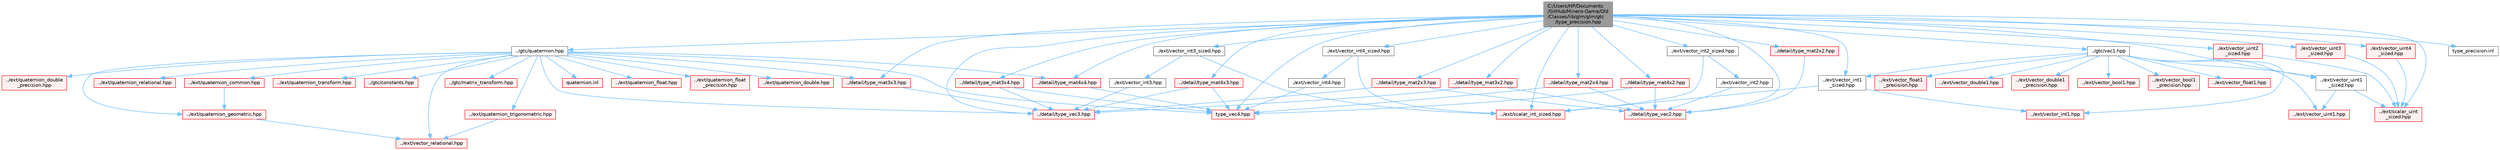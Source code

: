 digraph "C:/Users/HP/Documents/GitHub/Minero-Game/Old/Classes/lib/glm/glm/gtc/type_precision.hpp"
{
 // LATEX_PDF_SIZE
  bgcolor="transparent";
  edge [fontname=Helvetica,fontsize=10,labelfontname=Helvetica,labelfontsize=10];
  node [fontname=Helvetica,fontsize=10,shape=box,height=0.2,width=0.4];
  Node1 [id="Node000001",label="C:/Users/HP/Documents\l/GitHub/Minero-Game/Old\l/Classes/lib/glm/glm/gtc\l/type_precision.hpp",height=0.2,width=0.4,color="gray40", fillcolor="grey60", style="filled", fontcolor="black",tooltip=" "];
  Node1 -> Node2 [id="edge1_Node000001_Node000002",color="steelblue1",style="solid",tooltip=" "];
  Node2 [id="Node000002",label="../gtc/quaternion.hpp",height=0.2,width=0.4,color="grey40", fillcolor="white", style="filled",URL="$_old_2_classes_2lib_2glm_2glm_2gtc_2quaternion_8hpp.html",tooltip=" "];
  Node2 -> Node3 [id="edge2_Node000002_Node000003",color="steelblue1",style="solid",tooltip=" "];
  Node3 [id="Node000003",label="../gtc/constants.hpp",height=0.2,width=0.4,color="red", fillcolor="#FFF0F0", style="filled",URL="$_old_2_classes_2lib_2glm_2glm_2gtc_2constants_8hpp.html",tooltip=" "];
  Node2 -> Node12 [id="edge3_Node000002_Node000012",color="steelblue1",style="solid",tooltip=" "];
  Node12 [id="Node000012",label="../gtc/matrix_transform.hpp",height=0.2,width=0.4,color="red", fillcolor="#FFF0F0", style="filled",URL="$_old_2_classes_2lib_2glm_2glm_2gtc_2matrix__transform_8hpp.html",tooltip=" "];
  Node2 -> Node146 [id="edge4_Node000002_Node000146",color="steelblue1",style="solid",tooltip=" "];
  Node146 [id="Node000146",label="../ext/vector_relational.hpp",height=0.2,width=0.4,color="red", fillcolor="#FFF0F0", style="filled",URL="$_old_2_classes_2lib_2glm_2glm_2ext_2vector__relational_8hpp.html",tooltip=" "];
  Node2 -> Node149 [id="edge5_Node000002_Node000149",color="steelblue1",style="solid",tooltip=" "];
  Node149 [id="Node000149",label="../ext/quaternion_common.hpp",height=0.2,width=0.4,color="red", fillcolor="#FFF0F0", style="filled",URL="$_old_2_classes_2lib_2glm_2glm_2ext_2quaternion__common_8hpp.html",tooltip=" "];
  Node149 -> Node150 [id="edge6_Node000149_Node000150",color="steelblue1",style="solid",tooltip=" "];
  Node150 [id="Node000150",label="../ext/quaternion_geometric.hpp",height=0.2,width=0.4,color="red", fillcolor="#FFF0F0", style="filled",URL="$_old_2_classes_2lib_2glm_2glm_2ext_2quaternion__geometric_8hpp.html",tooltip=" "];
  Node150 -> Node146 [id="edge7_Node000150_Node000146",color="steelblue1",style="solid",tooltip=" "];
  Node2 -> Node154 [id="edge8_Node000002_Node000154",color="steelblue1",style="solid",tooltip=" "];
  Node154 [id="Node000154",label="../ext/quaternion_float.hpp",height=0.2,width=0.4,color="red", fillcolor="#FFF0F0", style="filled",URL="$_old_2_classes_2lib_2glm_2glm_2ext_2quaternion__float_8hpp.html",tooltip=" "];
  Node2 -> Node159 [id="edge9_Node000002_Node000159",color="steelblue1",style="solid",tooltip=" "];
  Node159 [id="Node000159",label="../ext/quaternion_float\l_precision.hpp",height=0.2,width=0.4,color="red", fillcolor="#FFF0F0", style="filled",URL="$_old_2_classes_2lib_2glm_2glm_2ext_2quaternion__float__precision_8hpp.html",tooltip=" "];
  Node2 -> Node160 [id="edge10_Node000002_Node000160",color="steelblue1",style="solid",tooltip=" "];
  Node160 [id="Node000160",label="../ext/quaternion_double.hpp",height=0.2,width=0.4,color="red", fillcolor="#FFF0F0", style="filled",URL="$_old_2_classes_2lib_2glm_2glm_2ext_2quaternion__double_8hpp.html",tooltip=" "];
  Node2 -> Node161 [id="edge11_Node000002_Node000161",color="steelblue1",style="solid",tooltip=" "];
  Node161 [id="Node000161",label="../ext/quaternion_double\l_precision.hpp",height=0.2,width=0.4,color="red", fillcolor="#FFF0F0", style="filled",URL="$_old_2_classes_2lib_2glm_2glm_2ext_2quaternion__double__precision_8hpp.html",tooltip=" "];
  Node2 -> Node156 [id="edge12_Node000002_Node000156",color="steelblue1",style="solid",tooltip=" "];
  Node156 [id="Node000156",label="../ext/quaternion_relational.hpp",height=0.2,width=0.4,color="red", fillcolor="#FFF0F0", style="filled",URL="$_old_2_classes_2lib_2glm_2glm_2ext_2quaternion__relational_8hpp.html",tooltip=" "];
  Node2 -> Node150 [id="edge13_Node000002_Node000150",color="steelblue1",style="solid",tooltip=" "];
  Node2 -> Node162 [id="edge14_Node000002_Node000162",color="steelblue1",style="solid",tooltip=" "];
  Node162 [id="Node000162",label="../ext/quaternion_trigonometric.hpp",height=0.2,width=0.4,color="red", fillcolor="#FFF0F0", style="filled",URL="$_old_2_classes_2lib_2glm_2glm_2ext_2quaternion__trigonometric_8hpp.html",tooltip=" "];
  Node162 -> Node146 [id="edge15_Node000162_Node000146",color="steelblue1",style="solid",tooltip=" "];
  Node2 -> Node164 [id="edge16_Node000002_Node000164",color="steelblue1",style="solid",tooltip=" "];
  Node164 [id="Node000164",label="../ext/quaternion_transform.hpp",height=0.2,width=0.4,color="red", fillcolor="#FFF0F0", style="filled",URL="$_old_2_classes_2lib_2glm_2glm_2ext_2quaternion__transform_8hpp.html",tooltip=" "];
  Node2 -> Node91 [id="edge17_Node000002_Node000091",color="steelblue1",style="solid",tooltip=" "];
  Node91 [id="Node000091",label="../detail/type_mat3x3.hpp",height=0.2,width=0.4,color="red", fillcolor="#FFF0F0", style="filled",URL="$_old_2_classes_2lib_2glm_2glm_2detail_2type__mat3x3_8hpp.html",tooltip=" "];
  Node91 -> Node39 [id="edge18_Node000091_Node000039",color="steelblue1",style="solid",tooltip=" "];
  Node39 [id="Node000039",label="../detail/type_vec3.hpp",height=0.2,width=0.4,color="red", fillcolor="#FFF0F0", style="filled",URL="$_old_2_classes_2lib_2glm_2glm_2detail_2type__vec3_8hpp.html",tooltip=" "];
  Node2 -> Node15 [id="edge19_Node000002_Node000015",color="steelblue1",style="solid",tooltip=" "];
  Node15 [id="Node000015",label="../detail/type_mat4x4.hpp",height=0.2,width=0.4,color="red", fillcolor="#FFF0F0", style="filled",URL="$_old_2_classes_2lib_2glm_2glm_2detail_2type__mat4x4_8hpp.html",tooltip=" "];
  Node15 -> Node16 [id="edge20_Node000015_Node000016",color="steelblue1",style="solid",tooltip=" "];
  Node16 [id="Node000016",label="type_vec4.hpp",height=0.2,width=0.4,color="red", fillcolor="#FFF0F0", style="filled",URL="$_old_2_classes_2lib_2glm_2glm_2detail_2type__vec4_8hpp.html",tooltip=" "];
  Node2 -> Node39 [id="edge21_Node000002_Node000039",color="steelblue1",style="solid",tooltip=" "];
  Node2 -> Node16 [id="edge22_Node000002_Node000016",color="steelblue1",style="solid",tooltip=" "];
  Node2 -> Node166 [id="edge23_Node000002_Node000166",color="steelblue1",style="solid",tooltip=" "];
  Node166 [id="Node000166",label="quaternion.inl",height=0.2,width=0.4,color="red", fillcolor="#FFF0F0", style="filled",URL="$_old_2_classes_2lib_2glm_2glm_2gtc_2quaternion_8inl.html",tooltip=" "];
  Node1 -> Node169 [id="edge24_Node000001_Node000169",color="steelblue1",style="solid",tooltip=" "];
  Node169 [id="Node000169",label="../gtc/vec1.hpp",height=0.2,width=0.4,color="grey40", fillcolor="white", style="filled",URL="$_old_2_classes_2lib_2glm_2glm_2gtc_2vec1_8hpp.html",tooltip=" "];
  Node169 -> Node170 [id="edge25_Node000169_Node000170",color="steelblue1",style="solid",tooltip=" "];
  Node170 [id="Node000170",label="../ext/vector_bool1.hpp",height=0.2,width=0.4,color="red", fillcolor="#FFF0F0", style="filled",URL="$_old_2_classes_2lib_2glm_2glm_2ext_2vector__bool1_8hpp.html",tooltip=" "];
  Node169 -> Node171 [id="edge26_Node000169_Node000171",color="steelblue1",style="solid",tooltip=" "];
  Node171 [id="Node000171",label="../ext/vector_bool1\l_precision.hpp",height=0.2,width=0.4,color="red", fillcolor="#FFF0F0", style="filled",URL="$_old_2_classes_2lib_2glm_2glm_2ext_2vector__bool1__precision_8hpp.html",tooltip=" "];
  Node169 -> Node172 [id="edge27_Node000169_Node000172",color="steelblue1",style="solid",tooltip=" "];
  Node172 [id="Node000172",label="../ext/vector_float1.hpp",height=0.2,width=0.4,color="red", fillcolor="#FFF0F0", style="filled",URL="$_old_2_classes_2lib_2glm_2glm_2ext_2vector__float1_8hpp.html",tooltip=" "];
  Node169 -> Node173 [id="edge28_Node000169_Node000173",color="steelblue1",style="solid",tooltip=" "];
  Node173 [id="Node000173",label="../ext/vector_float1\l_precision.hpp",height=0.2,width=0.4,color="red", fillcolor="#FFF0F0", style="filled",URL="$_old_2_classes_2lib_2glm_2glm_2ext_2vector__float1__precision_8hpp.html",tooltip=" "];
  Node169 -> Node174 [id="edge29_Node000169_Node000174",color="steelblue1",style="solid",tooltip=" "];
  Node174 [id="Node000174",label="../ext/vector_double1.hpp",height=0.2,width=0.4,color="red", fillcolor="#FFF0F0", style="filled",URL="$_old_2_classes_2lib_2glm_2glm_2ext_2vector__double1_8hpp.html",tooltip=" "];
  Node169 -> Node175 [id="edge30_Node000169_Node000175",color="steelblue1",style="solid",tooltip=" "];
  Node175 [id="Node000175",label="../ext/vector_double1\l_precision.hpp",height=0.2,width=0.4,color="red", fillcolor="#FFF0F0", style="filled",URL="$_old_2_classes_2lib_2glm_2glm_2ext_2vector__double1__precision_8hpp.html",tooltip=" "];
  Node169 -> Node176 [id="edge31_Node000169_Node000176",color="steelblue1",style="solid",tooltip=" "];
  Node176 [id="Node000176",label="../ext/vector_int1.hpp",height=0.2,width=0.4,color="red", fillcolor="#FFF0F0", style="filled",URL="$_old_2_classes_2lib_2glm_2glm_2ext_2vector__int1_8hpp.html",tooltip=" "];
  Node169 -> Node177 [id="edge32_Node000169_Node000177",color="steelblue1",style="solid",tooltip=" "];
  Node177 [id="Node000177",label="../ext/vector_int1\l_sized.hpp",height=0.2,width=0.4,color="grey40", fillcolor="white", style="filled",URL="$_old_2_classes_2lib_2glm_2glm_2ext_2vector__int1__sized_8hpp.html",tooltip=" "];
  Node177 -> Node176 [id="edge33_Node000177_Node000176",color="steelblue1",style="solid",tooltip=" "];
  Node177 -> Node33 [id="edge34_Node000177_Node000033",color="steelblue1",style="solid",tooltip=" "];
  Node33 [id="Node000033",label="../ext/scalar_int_sized.hpp",height=0.2,width=0.4,color="red", fillcolor="#FFF0F0", style="filled",URL="$_old_2_classes_2lib_2glm_2glm_2ext_2scalar__int__sized_8hpp.html",tooltip=" "];
  Node169 -> Node178 [id="edge35_Node000169_Node000178",color="steelblue1",style="solid",tooltip=" "];
  Node178 [id="Node000178",label="../ext/vector_uint1.hpp",height=0.2,width=0.4,color="red", fillcolor="#FFF0F0", style="filled",URL="$_old_2_classes_2lib_2glm_2glm_2ext_2vector__uint1_8hpp.html",tooltip=" "];
  Node169 -> Node179 [id="edge36_Node000169_Node000179",color="steelblue1",style="solid",tooltip=" "];
  Node179 [id="Node000179",label="../ext/vector_uint1\l_sized.hpp",height=0.2,width=0.4,color="grey40", fillcolor="white", style="filled",URL="$_old_2_classes_2lib_2glm_2glm_2ext_2vector__uint1__sized_8hpp.html",tooltip=" "];
  Node179 -> Node178 [id="edge37_Node000179_Node000178",color="steelblue1",style="solid",tooltip=" "];
  Node179 -> Node36 [id="edge38_Node000179_Node000036",color="steelblue1",style="solid",tooltip=" "];
  Node36 [id="Node000036",label="../ext/scalar_uint\l_sized.hpp",height=0.2,width=0.4,color="red", fillcolor="#FFF0F0", style="filled",URL="$_old_2_classes_2lib_2glm_2glm_2ext_2scalar__uint__sized_8hpp.html",tooltip=" "];
  Node1 -> Node177 [id="edge39_Node000001_Node000177",color="steelblue1",style="solid",tooltip=" "];
  Node1 -> Node32 [id="edge40_Node000001_Node000032",color="steelblue1",style="solid",tooltip=" "];
  Node32 [id="Node000032",label="./ext/vector_int2_sized.hpp",height=0.2,width=0.4,color="grey40", fillcolor="white", style="filled",URL="$_old_2_classes_2lib_2glm_2glm_2ext_2vector__int2__sized_8hpp.html",tooltip=" "];
  Node32 -> Node31 [id="edge41_Node000032_Node000031",color="steelblue1",style="solid",tooltip=" "];
  Node31 [id="Node000031",label="./ext/vector_int2.hpp",height=0.2,width=0.4,color="grey40", fillcolor="white", style="filled",URL="$_old_2_classes_2lib_2glm_2glm_2ext_2vector__int2_8hpp.html",tooltip=" "];
  Node31 -> Node24 [id="edge42_Node000031_Node000024",color="steelblue1",style="solid",tooltip=" "];
  Node24 [id="Node000024",label="../detail/type_vec2.hpp",height=0.2,width=0.4,color="red", fillcolor="#FFF0F0", style="filled",URL="$_old_2_classes_2lib_2glm_2glm_2detail_2type__vec2_8hpp.html",tooltip=" "];
  Node32 -> Node33 [id="edge43_Node000032_Node000033",color="steelblue1",style="solid",tooltip=" "];
  Node1 -> Node47 [id="edge44_Node000001_Node000047",color="steelblue1",style="solid",tooltip=" "];
  Node47 [id="Node000047",label="./ext/vector_int3_sized.hpp",height=0.2,width=0.4,color="grey40", fillcolor="white", style="filled",URL="$_old_2_classes_2lib_2glm_2glm_2ext_2vector__int3__sized_8hpp.html",tooltip=" "];
  Node47 -> Node46 [id="edge45_Node000047_Node000046",color="steelblue1",style="solid",tooltip=" "];
  Node46 [id="Node000046",label="./ext/vector_int3.hpp",height=0.2,width=0.4,color="grey40", fillcolor="white", style="filled",URL="$_old_2_classes_2lib_2glm_2glm_2ext_2vector__int3_8hpp.html",tooltip=" "];
  Node46 -> Node39 [id="edge46_Node000046_Node000039",color="steelblue1",style="solid",tooltip=" "];
  Node47 -> Node33 [id="edge47_Node000047_Node000033",color="steelblue1",style="solid",tooltip=" "];
  Node1 -> Node58 [id="edge48_Node000001_Node000058",color="steelblue1",style="solid",tooltip=" "];
  Node58 [id="Node000058",label="./ext/vector_int4_sized.hpp",height=0.2,width=0.4,color="grey40", fillcolor="white", style="filled",URL="$_old_2_classes_2lib_2glm_2glm_2ext_2vector__int4__sized_8hpp.html",tooltip=" "];
  Node58 -> Node57 [id="edge49_Node000058_Node000057",color="steelblue1",style="solid",tooltip=" "];
  Node57 [id="Node000057",label="./ext/vector_int4.hpp",height=0.2,width=0.4,color="grey40", fillcolor="white", style="filled",URL="$_old_2_classes_2lib_2glm_2glm_2ext_2vector__int4_8hpp.html",tooltip=" "];
  Node57 -> Node16 [id="edge50_Node000057_Node000016",color="steelblue1",style="solid",tooltip=" "];
  Node58 -> Node33 [id="edge51_Node000058_Node000033",color="steelblue1",style="solid",tooltip=" "];
  Node1 -> Node33 [id="edge52_Node000001_Node000033",color="steelblue1",style="solid",tooltip=" "];
  Node1 -> Node179 [id="edge53_Node000001_Node000179",color="steelblue1",style="solid",tooltip=" "];
  Node1 -> Node35 [id="edge54_Node000001_Node000035",color="steelblue1",style="solid",tooltip=" "];
  Node35 [id="Node000035",label="./ext/vector_uint2\l_sized.hpp",height=0.2,width=0.4,color="red", fillcolor="#FFF0F0", style="filled",URL="$_old_2_classes_2lib_2glm_2glm_2ext_2vector__uint2__sized_8hpp.html",tooltip=" "];
  Node35 -> Node36 [id="edge55_Node000035_Node000036",color="steelblue1",style="solid",tooltip=" "];
  Node1 -> Node49 [id="edge56_Node000001_Node000049",color="steelblue1",style="solid",tooltip=" "];
  Node49 [id="Node000049",label="./ext/vector_uint3\l_sized.hpp",height=0.2,width=0.4,color="red", fillcolor="#FFF0F0", style="filled",URL="$_old_2_classes_2lib_2glm_2glm_2ext_2vector__uint3__sized_8hpp.html",tooltip=" "];
  Node49 -> Node36 [id="edge57_Node000049_Node000036",color="steelblue1",style="solid",tooltip=" "];
  Node1 -> Node60 [id="edge58_Node000001_Node000060",color="steelblue1",style="solid",tooltip=" "];
  Node60 [id="Node000060",label="./ext/vector_uint4\l_sized.hpp",height=0.2,width=0.4,color="red", fillcolor="#FFF0F0", style="filled",URL="$_old_2_classes_2lib_2glm_2glm_2ext_2vector__uint4__sized_8hpp.html",tooltip=" "];
  Node60 -> Node36 [id="edge59_Node000060_Node000036",color="steelblue1",style="solid",tooltip=" "];
  Node1 -> Node36 [id="edge60_Node000001_Node000036",color="steelblue1",style="solid",tooltip=" "];
  Node1 -> Node24 [id="edge61_Node000001_Node000024",color="steelblue1",style="solid",tooltip=" "];
  Node1 -> Node39 [id="edge62_Node000001_Node000039",color="steelblue1",style="solid",tooltip=" "];
  Node1 -> Node16 [id="edge63_Node000001_Node000016",color="steelblue1",style="solid",tooltip=" "];
  Node1 -> Node63 [id="edge64_Node000001_Node000063",color="steelblue1",style="solid",tooltip=" "];
  Node63 [id="Node000063",label="../detail/type_mat2x2.hpp",height=0.2,width=0.4,color="red", fillcolor="#FFF0F0", style="filled",URL="$_old_2_classes_2lib_2glm_2glm_2detail_2type__mat2x2_8hpp.html",tooltip=" "];
  Node63 -> Node24 [id="edge65_Node000063_Node000024",color="steelblue1",style="solid",tooltip=" "];
  Node1 -> Node70 [id="edge66_Node000001_Node000070",color="steelblue1",style="solid",tooltip=" "];
  Node70 [id="Node000070",label="../detail/type_mat2x3.hpp",height=0.2,width=0.4,color="red", fillcolor="#FFF0F0", style="filled",URL="$_old_2_classes_2lib_2glm_2glm_2detail_2type__mat2x3_8hpp.html",tooltip=" "];
  Node70 -> Node24 [id="edge67_Node000070_Node000024",color="steelblue1",style="solid",tooltip=" "];
  Node70 -> Node39 [id="edge68_Node000070_Node000039",color="steelblue1",style="solid",tooltip=" "];
  Node1 -> Node77 [id="edge69_Node000001_Node000077",color="steelblue1",style="solid",tooltip=" "];
  Node77 [id="Node000077",label="../detail/type_mat2x4.hpp",height=0.2,width=0.4,color="red", fillcolor="#FFF0F0", style="filled",URL="$_old_2_classes_2lib_2glm_2glm_2detail_2type__mat2x4_8hpp.html",tooltip=" "];
  Node77 -> Node24 [id="edge70_Node000077_Node000024",color="steelblue1",style="solid",tooltip=" "];
  Node77 -> Node16 [id="edge71_Node000077_Node000016",color="steelblue1",style="solid",tooltip=" "];
  Node1 -> Node84 [id="edge72_Node000001_Node000084",color="steelblue1",style="solid",tooltip=" "];
  Node84 [id="Node000084",label="../detail/type_mat3x2.hpp",height=0.2,width=0.4,color="red", fillcolor="#FFF0F0", style="filled",URL="$_old_2_classes_2lib_2glm_2glm_2detail_2type__mat3x2_8hpp.html",tooltip=" "];
  Node84 -> Node24 [id="edge73_Node000084_Node000024",color="steelblue1",style="solid",tooltip=" "];
  Node84 -> Node39 [id="edge74_Node000084_Node000039",color="steelblue1",style="solid",tooltip=" "];
  Node1 -> Node91 [id="edge75_Node000001_Node000091",color="steelblue1",style="solid",tooltip=" "];
  Node1 -> Node98 [id="edge76_Node000001_Node000098",color="steelblue1",style="solid",tooltip=" "];
  Node98 [id="Node000098",label="../detail/type_mat3x4.hpp",height=0.2,width=0.4,color="red", fillcolor="#FFF0F0", style="filled",URL="$_old_2_classes_2lib_2glm_2glm_2detail_2type__mat3x4_8hpp.html",tooltip=" "];
  Node98 -> Node39 [id="edge77_Node000098_Node000039",color="steelblue1",style="solid",tooltip=" "];
  Node98 -> Node16 [id="edge78_Node000098_Node000016",color="steelblue1",style="solid",tooltip=" "];
  Node1 -> Node105 [id="edge79_Node000001_Node000105",color="steelblue1",style="solid",tooltip=" "];
  Node105 [id="Node000105",label="../detail/type_mat4x2.hpp",height=0.2,width=0.4,color="red", fillcolor="#FFF0F0", style="filled",URL="$_old_2_classes_2lib_2glm_2glm_2detail_2type__mat4x2_8hpp.html",tooltip=" "];
  Node105 -> Node24 [id="edge80_Node000105_Node000024",color="steelblue1",style="solid",tooltip=" "];
  Node105 -> Node16 [id="edge81_Node000105_Node000016",color="steelblue1",style="solid",tooltip=" "];
  Node1 -> Node112 [id="edge82_Node000001_Node000112",color="steelblue1",style="solid",tooltip=" "];
  Node112 [id="Node000112",label="../detail/type_mat4x3.hpp",height=0.2,width=0.4,color="red", fillcolor="#FFF0F0", style="filled",URL="$_old_2_classes_2lib_2glm_2glm_2detail_2type__mat4x3_8hpp.html",tooltip=" "];
  Node112 -> Node39 [id="edge83_Node000112_Node000039",color="steelblue1",style="solid",tooltip=" "];
  Node112 -> Node16 [id="edge84_Node000112_Node000016",color="steelblue1",style="solid",tooltip=" "];
  Node1 -> Node15 [id="edge85_Node000001_Node000015",color="steelblue1",style="solid",tooltip=" "];
  Node1 -> Node180 [id="edge86_Node000001_Node000180",color="steelblue1",style="solid",tooltip=" "];
  Node180 [id="Node000180",label="type_precision.inl",height=0.2,width=0.4,color="grey40", fillcolor="white", style="filled",URL="$_old_2_classes_2lib_2glm_2glm_2gtc_2type__precision_8inl.html",tooltip=" "];
}
